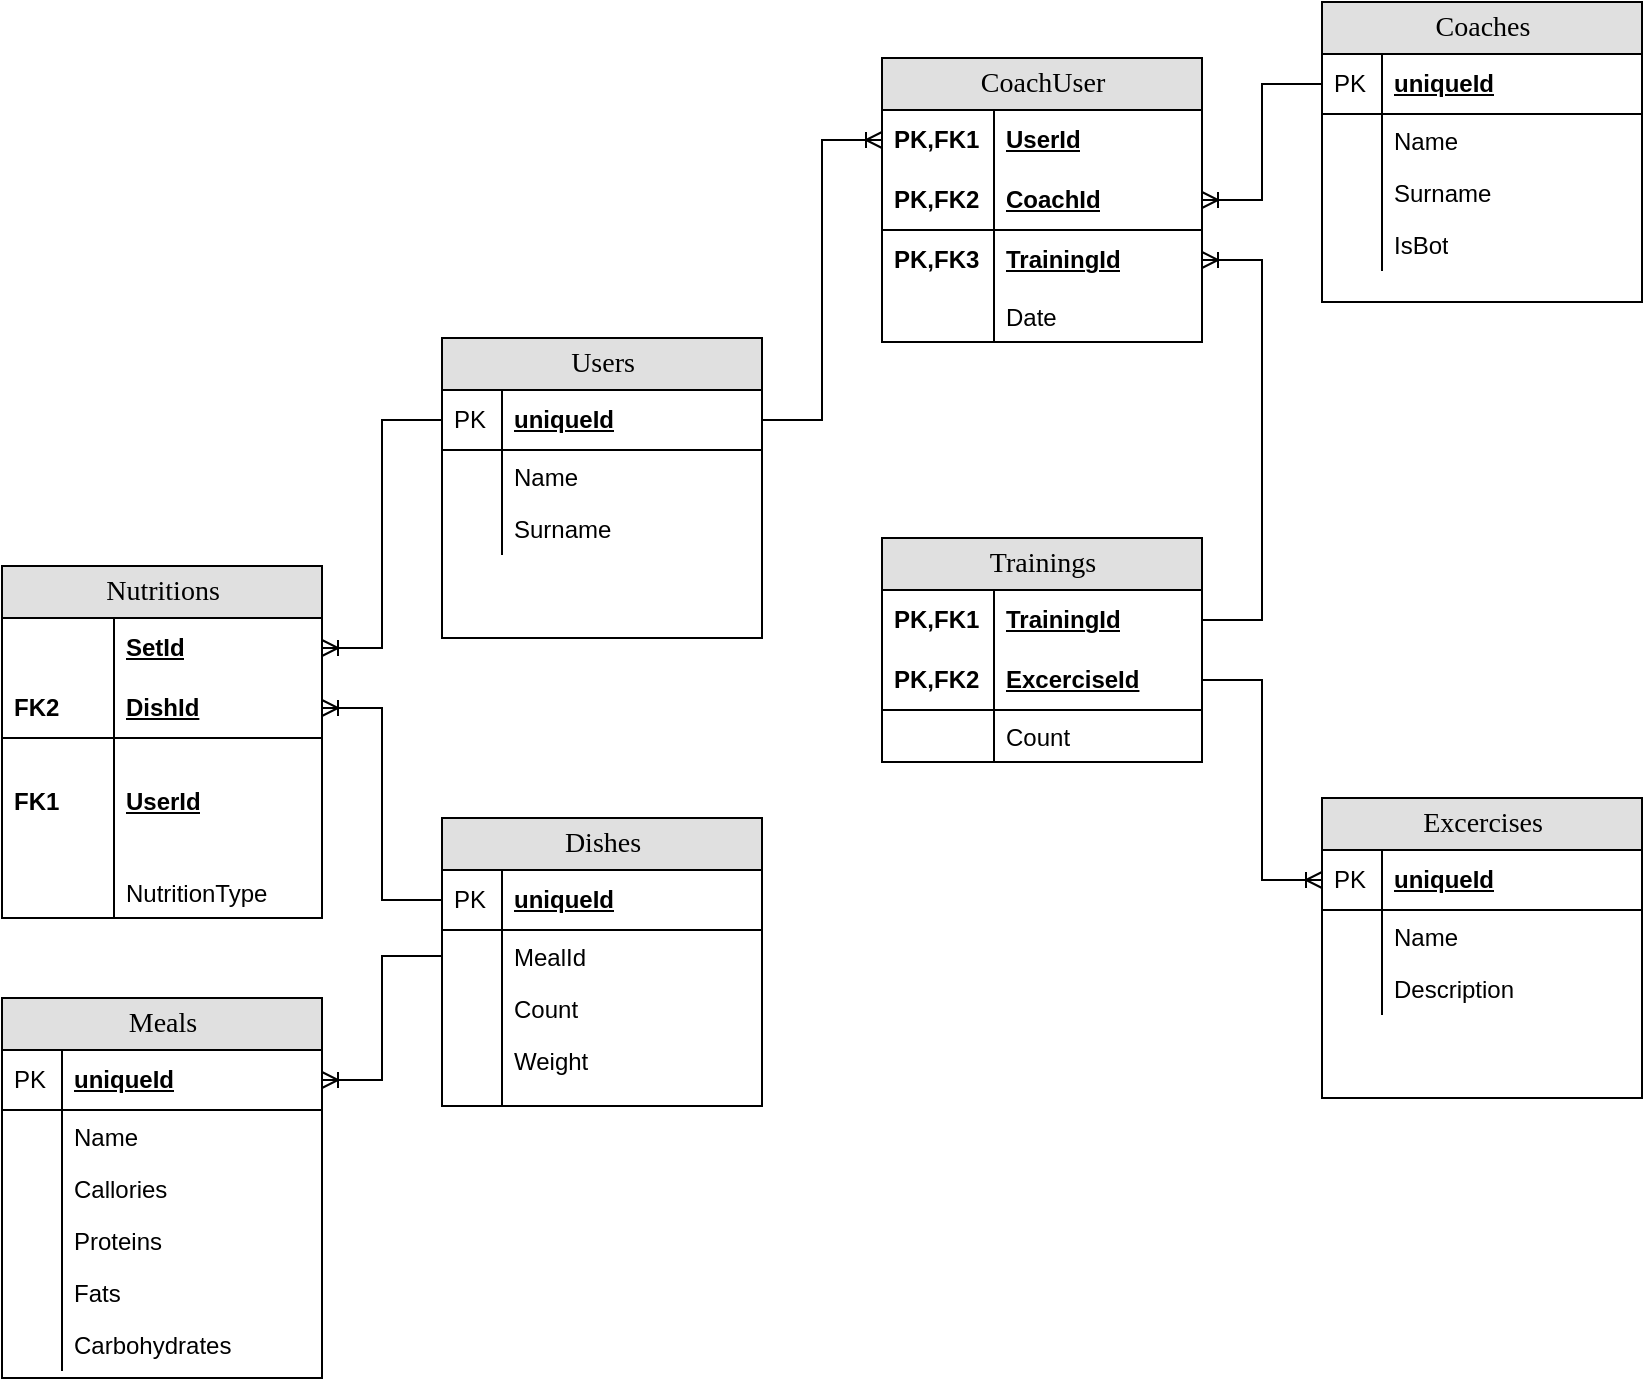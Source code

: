 <mxfile version="27.0.9">
  <diagram name="Page-1" id="e56a1550-8fbb-45ad-956c-1786394a9013">
    <mxGraphModel dx="1410" dy="777" grid="1" gridSize="10" guides="1" tooltips="1" connect="1" arrows="1" fold="1" page="1" pageScale="1" pageWidth="1169" pageHeight="827" background="none" math="0" shadow="0">
      <root>
        <mxCell id="0" />
        <mxCell id="1" parent="0" />
        <mxCell id="2e49270ec7c68f3f-1" value="Nutritions" style="swimlane;html=1;fontStyle=0;childLayout=stackLayout;horizontal=1;startSize=26;fillColor=#e0e0e0;horizontalStack=0;resizeParent=1;resizeLast=0;collapsible=1;marginBottom=0;swimlaneFillColor=#ffffff;align=center;rounded=0;shadow=0;comic=0;labelBackgroundColor=none;strokeWidth=1;fontFamily=Verdana;fontSize=14" parent="1" vertex="1">
          <mxGeometry x="180" y="352" width="160" height="176" as="geometry" />
        </mxCell>
        <mxCell id="2e49270ec7c68f3f-2" value="SetId" style="shape=partialRectangle;top=0;left=0;right=0;bottom=0;html=1;align=left;verticalAlign=middle;fillColor=none;spacingLeft=60;spacingRight=4;whiteSpace=wrap;overflow=hidden;rotatable=0;points=[[0,0.5],[1,0.5]];portConstraint=eastwest;dropTarget=0;fontStyle=5;" parent="2e49270ec7c68f3f-1" vertex="1">
          <mxGeometry y="26" width="160" height="30" as="geometry" />
        </mxCell>
        <mxCell id="2e49270ec7c68f3f-3" value="" style="shape=partialRectangle;fontStyle=1;top=0;left=0;bottom=0;html=1;fillColor=none;align=left;verticalAlign=middle;spacingLeft=4;spacingRight=4;whiteSpace=wrap;overflow=hidden;rotatable=0;points=[];portConstraint=eastwest;part=1;" parent="2e49270ec7c68f3f-2" vertex="1" connectable="0">
          <mxGeometry width="56" height="30" as="geometry" />
        </mxCell>
        <mxCell id="2e49270ec7c68f3f-4" value="DishId" style="shape=partialRectangle;top=0;left=0;right=0;bottom=1;html=1;align=left;verticalAlign=middle;fillColor=none;spacingLeft=60;spacingRight=4;whiteSpace=wrap;overflow=hidden;rotatable=0;points=[[0,0.5],[1,0.5]];portConstraint=eastwest;dropTarget=0;fontStyle=5;" parent="2e49270ec7c68f3f-1" vertex="1">
          <mxGeometry y="56" width="160" height="30" as="geometry" />
        </mxCell>
        <mxCell id="2e49270ec7c68f3f-5" value="FK2" style="shape=partialRectangle;fontStyle=1;top=0;left=0;bottom=0;html=1;fillColor=none;align=left;verticalAlign=middle;spacingLeft=4;spacingRight=4;whiteSpace=wrap;overflow=hidden;rotatable=0;points=[];portConstraint=eastwest;part=1;" parent="2e49270ec7c68f3f-4" vertex="1" connectable="0">
          <mxGeometry width="56" height="30" as="geometry" />
        </mxCell>
        <mxCell id="vw7wUWk1br8WdNFr-Fdy-1" value="UserId" style="shape=partialRectangle;top=0;left=0;right=0;bottom=0;html=1;align=left;verticalAlign=middle;fillColor=none;spacingLeft=60;spacingRight=4;whiteSpace=wrap;overflow=hidden;rotatable=0;points=[[0,0.5],[1,0.5]];portConstraint=eastwest;dropTarget=0;fontStyle=5;" parent="2e49270ec7c68f3f-1" vertex="1">
          <mxGeometry y="86" width="160" height="64" as="geometry" />
        </mxCell>
        <mxCell id="vw7wUWk1br8WdNFr-Fdy-2" value="FK1" style="shape=partialRectangle;fontStyle=1;top=0;left=0;bottom=0;html=1;fillColor=none;align=left;verticalAlign=middle;spacingLeft=4;spacingRight=4;whiteSpace=wrap;overflow=hidden;rotatable=0;points=[];portConstraint=eastwest;part=1;" parent="vw7wUWk1br8WdNFr-Fdy-1" vertex="1" connectable="0">
          <mxGeometry width="56" height="64" as="geometry" />
        </mxCell>
        <mxCell id="2e49270ec7c68f3f-6" value="NutritionType" style="shape=partialRectangle;top=0;left=0;right=0;bottom=0;html=1;align=left;verticalAlign=top;fillColor=none;spacingLeft=60;spacingRight=4;whiteSpace=wrap;overflow=hidden;rotatable=0;points=[[0,0.5],[1,0.5]];portConstraint=eastwest;dropTarget=0;" parent="2e49270ec7c68f3f-1" vertex="1">
          <mxGeometry y="150" width="160" height="26" as="geometry" />
        </mxCell>
        <mxCell id="2e49270ec7c68f3f-7" value="" style="shape=partialRectangle;top=0;left=0;bottom=0;html=1;fillColor=none;align=left;verticalAlign=top;spacingLeft=4;spacingRight=4;whiteSpace=wrap;overflow=hidden;rotatable=0;points=[];portConstraint=eastwest;part=1;" parent="2e49270ec7c68f3f-6" vertex="1" connectable="0">
          <mxGeometry width="56" height="26" as="geometry" />
        </mxCell>
        <mxCell id="2e49270ec7c68f3f-8" value="Dishes" style="swimlane;html=1;fontStyle=0;childLayout=stackLayout;horizontal=1;startSize=26;fillColor=#e0e0e0;horizontalStack=0;resizeParent=1;resizeLast=0;collapsible=1;marginBottom=0;swimlaneFillColor=#ffffff;align=center;rounded=0;shadow=0;comic=0;labelBackgroundColor=none;strokeWidth=1;fontFamily=Verdana;fontSize=14;swimlaneLine=1;" parent="1" vertex="1">
          <mxGeometry x="400" y="478" width="160" height="144" as="geometry" />
        </mxCell>
        <mxCell id="2e49270ec7c68f3f-9" value="uniqueId" style="shape=partialRectangle;top=0;left=0;right=0;bottom=1;html=1;align=left;verticalAlign=middle;fillColor=none;spacingLeft=34;spacingRight=4;whiteSpace=wrap;overflow=hidden;rotatable=0;points=[[0,0.5],[1,0.5]];portConstraint=eastwest;dropTarget=0;fontStyle=5;" parent="2e49270ec7c68f3f-8" vertex="1">
          <mxGeometry y="26" width="160" height="30" as="geometry" />
        </mxCell>
        <mxCell id="2e49270ec7c68f3f-10" value="PK" style="shape=partialRectangle;top=0;left=0;bottom=0;html=1;fillColor=none;align=left;verticalAlign=middle;spacingLeft=4;spacingRight=4;whiteSpace=wrap;overflow=hidden;rotatable=0;points=[];portConstraint=eastwest;part=1;" parent="2e49270ec7c68f3f-9" vertex="1" connectable="0">
          <mxGeometry width="30" height="30" as="geometry" />
        </mxCell>
        <mxCell id="2e49270ec7c68f3f-11" value="MealId" style="shape=partialRectangle;top=0;left=0;right=0;bottom=0;html=1;align=left;verticalAlign=top;fillColor=none;spacingLeft=34;spacingRight=4;whiteSpace=wrap;overflow=hidden;rotatable=0;points=[[0,0.5],[1,0.5]];portConstraint=eastwest;dropTarget=0;" parent="2e49270ec7c68f3f-8" vertex="1">
          <mxGeometry y="56" width="160" height="26" as="geometry" />
        </mxCell>
        <mxCell id="2e49270ec7c68f3f-12" value="" style="shape=partialRectangle;top=0;left=0;bottom=0;html=1;fillColor=none;align=left;verticalAlign=top;spacingLeft=4;spacingRight=4;whiteSpace=wrap;overflow=hidden;rotatable=0;points=[];portConstraint=eastwest;part=1;" parent="2e49270ec7c68f3f-11" vertex="1" connectable="0">
          <mxGeometry width="30" height="26" as="geometry" />
        </mxCell>
        <mxCell id="2e49270ec7c68f3f-13" value="Count" style="shape=partialRectangle;top=0;left=0;right=0;bottom=0;html=1;align=left;verticalAlign=top;fillColor=none;spacingLeft=34;spacingRight=4;whiteSpace=wrap;overflow=hidden;rotatable=0;points=[[0,0.5],[1,0.5]];portConstraint=eastwest;dropTarget=0;" parent="2e49270ec7c68f3f-8" vertex="1">
          <mxGeometry y="82" width="160" height="26" as="geometry" />
        </mxCell>
        <mxCell id="2e49270ec7c68f3f-14" value="" style="shape=partialRectangle;top=0;left=0;bottom=0;html=1;fillColor=none;align=left;verticalAlign=top;spacingLeft=4;spacingRight=4;whiteSpace=wrap;overflow=hidden;rotatable=0;points=[];portConstraint=eastwest;part=1;" parent="2e49270ec7c68f3f-13" vertex="1" connectable="0">
          <mxGeometry width="30" height="26" as="geometry" />
        </mxCell>
        <mxCell id="2e49270ec7c68f3f-17" value="Weight" style="shape=partialRectangle;top=0;left=0;right=0;bottom=0;html=1;align=left;verticalAlign=top;fillColor=none;spacingLeft=34;spacingRight=4;whiteSpace=wrap;overflow=hidden;rotatable=0;points=[[0,0.5],[1,0.5]];portConstraint=eastwest;dropTarget=0;" parent="2e49270ec7c68f3f-8" vertex="1">
          <mxGeometry y="108" width="160" height="30" as="geometry" />
        </mxCell>
        <mxCell id="2e49270ec7c68f3f-18" value="" style="shape=partialRectangle;top=0;left=0;bottom=0;html=1;fillColor=none;align=left;verticalAlign=top;spacingLeft=4;spacingRight=4;whiteSpace=wrap;overflow=hidden;rotatable=0;points=[];portConstraint=eastwest;part=1;" parent="2e49270ec7c68f3f-17" vertex="1" connectable="0">
          <mxGeometry width="30" height="36" as="geometry" />
        </mxCell>
        <mxCell id="XJpWFirePbKW0gkUve2i-1" value="Users" style="swimlane;html=1;fontStyle=0;childLayout=stackLayout;horizontal=1;startSize=26;fillColor=#e0e0e0;horizontalStack=0;resizeParent=1;resizeLast=0;collapsible=1;marginBottom=0;swimlaneFillColor=#ffffff;align=center;rounded=0;shadow=0;comic=0;labelBackgroundColor=none;strokeWidth=1;fontFamily=Verdana;fontSize=14;swimlaneLine=1;" parent="1" vertex="1">
          <mxGeometry x="400" y="238" width="160" height="150" as="geometry" />
        </mxCell>
        <mxCell id="XJpWFirePbKW0gkUve2i-2" value="uniqueId" style="shape=partialRectangle;top=0;left=0;right=0;bottom=1;html=1;align=left;verticalAlign=middle;fillColor=none;spacingLeft=34;spacingRight=4;whiteSpace=wrap;overflow=hidden;rotatable=0;points=[[0,0.5],[1,0.5]];portConstraint=eastwest;dropTarget=0;fontStyle=5;" parent="XJpWFirePbKW0gkUve2i-1" vertex="1">
          <mxGeometry y="26" width="160" height="30" as="geometry" />
        </mxCell>
        <mxCell id="XJpWFirePbKW0gkUve2i-3" value="PK" style="shape=partialRectangle;top=0;left=0;bottom=0;html=1;fillColor=none;align=left;verticalAlign=middle;spacingLeft=4;spacingRight=4;whiteSpace=wrap;overflow=hidden;rotatable=0;points=[];portConstraint=eastwest;part=1;" parent="XJpWFirePbKW0gkUve2i-2" vertex="1" connectable="0">
          <mxGeometry width="30" height="30" as="geometry" />
        </mxCell>
        <mxCell id="XJpWFirePbKW0gkUve2i-4" value="Name" style="shape=partialRectangle;top=0;left=0;right=0;bottom=0;html=1;align=left;verticalAlign=top;fillColor=none;spacingLeft=34;spacingRight=4;whiteSpace=wrap;overflow=hidden;rotatable=0;points=[[0,0.5],[1,0.5]];portConstraint=eastwest;dropTarget=0;" parent="XJpWFirePbKW0gkUve2i-1" vertex="1">
          <mxGeometry y="56" width="160" height="26" as="geometry" />
        </mxCell>
        <mxCell id="XJpWFirePbKW0gkUve2i-5" value="" style="shape=partialRectangle;top=0;left=0;bottom=0;html=1;fillColor=none;align=left;verticalAlign=top;spacingLeft=4;spacingRight=4;whiteSpace=wrap;overflow=hidden;rotatable=0;points=[];portConstraint=eastwest;part=1;" parent="XJpWFirePbKW0gkUve2i-4" vertex="1" connectable="0">
          <mxGeometry width="30" height="26" as="geometry" />
        </mxCell>
        <mxCell id="XJpWFirePbKW0gkUve2i-6" value="Surname" style="shape=partialRectangle;top=0;left=0;right=0;bottom=0;html=1;align=left;verticalAlign=top;fillColor=none;spacingLeft=34;spacingRight=4;whiteSpace=wrap;overflow=hidden;rotatable=0;points=[[0,0.5],[1,0.5]];portConstraint=eastwest;dropTarget=0;" parent="XJpWFirePbKW0gkUve2i-1" vertex="1">
          <mxGeometry y="82" width="160" height="26" as="geometry" />
        </mxCell>
        <mxCell id="XJpWFirePbKW0gkUve2i-7" value="" style="shape=partialRectangle;top=0;left=0;bottom=0;html=1;fillColor=none;align=left;verticalAlign=top;spacingLeft=4;spacingRight=4;whiteSpace=wrap;overflow=hidden;rotatable=0;points=[];portConstraint=eastwest;part=1;" parent="XJpWFirePbKW0gkUve2i-6" vertex="1" connectable="0">
          <mxGeometry width="30" height="26" as="geometry" />
        </mxCell>
        <mxCell id="XJpWFirePbKW0gkUve2i-14" value="Excercises" style="swimlane;html=1;fontStyle=0;childLayout=stackLayout;horizontal=1;startSize=26;fillColor=#e0e0e0;horizontalStack=0;resizeParent=1;resizeLast=0;collapsible=1;marginBottom=0;swimlaneFillColor=#ffffff;align=center;rounded=0;shadow=0;comic=0;labelBackgroundColor=none;strokeWidth=1;fontFamily=Verdana;fontSize=14;swimlaneLine=1;" parent="1" vertex="1">
          <mxGeometry x="840" y="468" width="160" height="150" as="geometry" />
        </mxCell>
        <mxCell id="XJpWFirePbKW0gkUve2i-15" value="uniqueId" style="shape=partialRectangle;top=0;left=0;right=0;bottom=1;html=1;align=left;verticalAlign=middle;fillColor=none;spacingLeft=34;spacingRight=4;whiteSpace=wrap;overflow=hidden;rotatable=0;points=[[0,0.5],[1,0.5]];portConstraint=eastwest;dropTarget=0;fontStyle=5;" parent="XJpWFirePbKW0gkUve2i-14" vertex="1">
          <mxGeometry y="26" width="160" height="30" as="geometry" />
        </mxCell>
        <mxCell id="XJpWFirePbKW0gkUve2i-16" value="PK" style="shape=partialRectangle;top=0;left=0;bottom=0;html=1;fillColor=none;align=left;verticalAlign=middle;spacingLeft=4;spacingRight=4;whiteSpace=wrap;overflow=hidden;rotatable=0;points=[];portConstraint=eastwest;part=1;" parent="XJpWFirePbKW0gkUve2i-15" vertex="1" connectable="0">
          <mxGeometry width="30" height="30" as="geometry" />
        </mxCell>
        <mxCell id="XJpWFirePbKW0gkUve2i-17" value="Name" style="shape=partialRectangle;top=0;left=0;right=0;bottom=0;html=1;align=left;verticalAlign=top;fillColor=none;spacingLeft=34;spacingRight=4;whiteSpace=wrap;overflow=hidden;rotatable=0;points=[[0,0.5],[1,0.5]];portConstraint=eastwest;dropTarget=0;" parent="XJpWFirePbKW0gkUve2i-14" vertex="1">
          <mxGeometry y="56" width="160" height="26" as="geometry" />
        </mxCell>
        <mxCell id="XJpWFirePbKW0gkUve2i-18" value="" style="shape=partialRectangle;top=0;left=0;bottom=0;html=1;fillColor=none;align=left;verticalAlign=top;spacingLeft=4;spacingRight=4;whiteSpace=wrap;overflow=hidden;rotatable=0;points=[];portConstraint=eastwest;part=1;" parent="XJpWFirePbKW0gkUve2i-17" vertex="1" connectable="0">
          <mxGeometry width="30" height="26" as="geometry" />
        </mxCell>
        <mxCell id="XJpWFirePbKW0gkUve2i-19" value="Description" style="shape=partialRectangle;top=0;left=0;right=0;bottom=0;html=1;align=left;verticalAlign=top;fillColor=none;spacingLeft=34;spacingRight=4;whiteSpace=wrap;overflow=hidden;rotatable=0;points=[[0,0.5],[1,0.5]];portConstraint=eastwest;dropTarget=0;" parent="XJpWFirePbKW0gkUve2i-14" vertex="1">
          <mxGeometry y="82" width="160" height="26" as="geometry" />
        </mxCell>
        <mxCell id="XJpWFirePbKW0gkUve2i-20" value="" style="shape=partialRectangle;top=0;left=0;bottom=0;html=1;fillColor=none;align=left;verticalAlign=top;spacingLeft=4;spacingRight=4;whiteSpace=wrap;overflow=hidden;rotatable=0;points=[];portConstraint=eastwest;part=1;" parent="XJpWFirePbKW0gkUve2i-19" vertex="1" connectable="0">
          <mxGeometry width="30" height="26" as="geometry" />
        </mxCell>
        <mxCell id="XJpWFirePbKW0gkUve2i-30" value="Trainings" style="swimlane;html=1;fontStyle=0;childLayout=stackLayout;horizontal=1;startSize=26;fillColor=#e0e0e0;horizontalStack=0;resizeParent=1;resizeLast=0;collapsible=1;marginBottom=0;swimlaneFillColor=#ffffff;align=center;rounded=0;shadow=0;comic=0;labelBackgroundColor=none;strokeWidth=1;fontFamily=Verdana;fontSize=14" parent="1" vertex="1">
          <mxGeometry x="620" y="338" width="160" height="112" as="geometry" />
        </mxCell>
        <mxCell id="XJpWFirePbKW0gkUve2i-31" value="TrainingId" style="shape=partialRectangle;top=0;left=0;right=0;bottom=0;html=1;align=left;verticalAlign=middle;fillColor=none;spacingLeft=60;spacingRight=4;whiteSpace=wrap;overflow=hidden;rotatable=0;points=[[0,0.5],[1,0.5]];portConstraint=eastwest;dropTarget=0;fontStyle=5;" parent="XJpWFirePbKW0gkUve2i-30" vertex="1">
          <mxGeometry y="26" width="160" height="30" as="geometry" />
        </mxCell>
        <mxCell id="XJpWFirePbKW0gkUve2i-32" value="PK,FK1" style="shape=partialRectangle;fontStyle=1;top=0;left=0;bottom=0;html=1;fillColor=none;align=left;verticalAlign=middle;spacingLeft=4;spacingRight=4;whiteSpace=wrap;overflow=hidden;rotatable=0;points=[];portConstraint=eastwest;part=1;" parent="XJpWFirePbKW0gkUve2i-31" vertex="1" connectable="0">
          <mxGeometry width="56" height="30" as="geometry" />
        </mxCell>
        <mxCell id="XJpWFirePbKW0gkUve2i-33" value="&lt;span style=&quot;text-align: center; text-wrap-mode: nowrap;&quot;&gt;&lt;font face=&quot;Helvetica&quot; style=&quot;&quot;&gt;ExcerciseId&lt;/font&gt;&lt;/span&gt;" style="shape=partialRectangle;top=0;left=0;right=0;bottom=1;html=1;align=left;verticalAlign=middle;fillColor=none;spacingLeft=60;spacingRight=4;whiteSpace=wrap;overflow=hidden;rotatable=0;points=[[0,0.5],[1,0.5]];portConstraint=eastwest;dropTarget=0;fontStyle=5;" parent="XJpWFirePbKW0gkUve2i-30" vertex="1">
          <mxGeometry y="56" width="160" height="30" as="geometry" />
        </mxCell>
        <mxCell id="XJpWFirePbKW0gkUve2i-34" value="PK,FK2" style="shape=partialRectangle;fontStyle=1;top=0;left=0;bottom=0;html=1;fillColor=none;align=left;verticalAlign=middle;spacingLeft=4;spacingRight=4;whiteSpace=wrap;overflow=hidden;rotatable=0;points=[];portConstraint=eastwest;part=1;" parent="XJpWFirePbKW0gkUve2i-33" vertex="1" connectable="0">
          <mxGeometry width="56" height="30" as="geometry" />
        </mxCell>
        <mxCell id="XJpWFirePbKW0gkUve2i-35" value="Count" style="shape=partialRectangle;top=0;left=0;right=0;bottom=0;html=1;align=left;verticalAlign=top;fillColor=none;spacingLeft=60;spacingRight=4;whiteSpace=wrap;overflow=hidden;rotatable=0;points=[[0,0.5],[1,0.5]];portConstraint=eastwest;dropTarget=0;" parent="XJpWFirePbKW0gkUve2i-30" vertex="1">
          <mxGeometry y="86" width="160" height="26" as="geometry" />
        </mxCell>
        <mxCell id="XJpWFirePbKW0gkUve2i-36" value="" style="shape=partialRectangle;top=0;left=0;bottom=0;html=1;fillColor=none;align=left;verticalAlign=top;spacingLeft=4;spacingRight=4;whiteSpace=wrap;overflow=hidden;rotatable=0;points=[];portConstraint=eastwest;part=1;" parent="XJpWFirePbKW0gkUve2i-35" vertex="1" connectable="0">
          <mxGeometry width="56" height="26" as="geometry" />
        </mxCell>
        <mxCell id="XJpWFirePbKW0gkUve2i-40" value="Coaches" style="swimlane;html=1;fontStyle=0;childLayout=stackLayout;horizontal=1;startSize=26;fillColor=#e0e0e0;horizontalStack=0;resizeParent=1;resizeLast=0;collapsible=1;marginBottom=0;swimlaneFillColor=#ffffff;align=center;rounded=0;shadow=0;comic=0;labelBackgroundColor=none;strokeWidth=1;fontFamily=Verdana;fontSize=14;swimlaneLine=1;" parent="1" vertex="1">
          <mxGeometry x="840" y="70" width="160" height="150" as="geometry" />
        </mxCell>
        <mxCell id="XJpWFirePbKW0gkUve2i-41" value="uniqueId" style="shape=partialRectangle;top=0;left=0;right=0;bottom=1;html=1;align=left;verticalAlign=middle;fillColor=none;spacingLeft=34;spacingRight=4;whiteSpace=wrap;overflow=hidden;rotatable=0;points=[[0,0.5],[1,0.5]];portConstraint=eastwest;dropTarget=0;fontStyle=5;" parent="XJpWFirePbKW0gkUve2i-40" vertex="1">
          <mxGeometry y="26" width="160" height="30" as="geometry" />
        </mxCell>
        <mxCell id="XJpWFirePbKW0gkUve2i-42" value="PK" style="shape=partialRectangle;top=0;left=0;bottom=0;html=1;fillColor=none;align=left;verticalAlign=middle;spacingLeft=4;spacingRight=4;whiteSpace=wrap;overflow=hidden;rotatable=0;points=[];portConstraint=eastwest;part=1;" parent="XJpWFirePbKW0gkUve2i-41" vertex="1" connectable="0">
          <mxGeometry width="30" height="30" as="geometry" />
        </mxCell>
        <mxCell id="XJpWFirePbKW0gkUve2i-43" value="Name" style="shape=partialRectangle;top=0;left=0;right=0;bottom=0;html=1;align=left;verticalAlign=top;fillColor=none;spacingLeft=34;spacingRight=4;whiteSpace=wrap;overflow=hidden;rotatable=0;points=[[0,0.5],[1,0.5]];portConstraint=eastwest;dropTarget=0;" parent="XJpWFirePbKW0gkUve2i-40" vertex="1">
          <mxGeometry y="56" width="160" height="26" as="geometry" />
        </mxCell>
        <mxCell id="XJpWFirePbKW0gkUve2i-44" value="" style="shape=partialRectangle;top=0;left=0;bottom=0;html=1;fillColor=none;align=left;verticalAlign=top;spacingLeft=4;spacingRight=4;whiteSpace=wrap;overflow=hidden;rotatable=0;points=[];portConstraint=eastwest;part=1;" parent="XJpWFirePbKW0gkUve2i-43" vertex="1" connectable="0">
          <mxGeometry width="30" height="26" as="geometry" />
        </mxCell>
        <mxCell id="XJpWFirePbKW0gkUve2i-45" value="Surname" style="shape=partialRectangle;top=0;left=0;right=0;bottom=0;html=1;align=left;verticalAlign=top;fillColor=none;spacingLeft=34;spacingRight=4;whiteSpace=wrap;overflow=hidden;rotatable=0;points=[[0,0.5],[1,0.5]];portConstraint=eastwest;dropTarget=0;" parent="XJpWFirePbKW0gkUve2i-40" vertex="1">
          <mxGeometry y="82" width="160" height="26" as="geometry" />
        </mxCell>
        <mxCell id="XJpWFirePbKW0gkUve2i-46" value="" style="shape=partialRectangle;top=0;left=0;bottom=0;html=1;fillColor=none;align=left;verticalAlign=top;spacingLeft=4;spacingRight=4;whiteSpace=wrap;overflow=hidden;rotatable=0;points=[];portConstraint=eastwest;part=1;" parent="XJpWFirePbKW0gkUve2i-45" vertex="1" connectable="0">
          <mxGeometry width="30" height="26" as="geometry" />
        </mxCell>
        <mxCell id="XJpWFirePbKW0gkUve2i-47" value="IsBot" style="shape=partialRectangle;top=0;left=0;right=0;bottom=0;html=1;align=left;verticalAlign=top;fillColor=none;spacingLeft=34;spacingRight=4;whiteSpace=wrap;overflow=hidden;rotatable=0;points=[[0,0.5],[1,0.5]];portConstraint=eastwest;dropTarget=0;" parent="XJpWFirePbKW0gkUve2i-40" vertex="1">
          <mxGeometry y="108" width="160" height="26" as="geometry" />
        </mxCell>
        <mxCell id="XJpWFirePbKW0gkUve2i-48" value="" style="shape=partialRectangle;top=0;left=0;bottom=0;html=1;fillColor=none;align=left;verticalAlign=top;spacingLeft=4;spacingRight=4;whiteSpace=wrap;overflow=hidden;rotatable=0;points=[];portConstraint=eastwest;part=1;" parent="XJpWFirePbKW0gkUve2i-47" vertex="1" connectable="0">
          <mxGeometry width="30" height="26" as="geometry" />
        </mxCell>
        <mxCell id="XJpWFirePbKW0gkUve2i-49" value="CoachUser" style="swimlane;html=1;fontStyle=0;childLayout=stackLayout;horizontal=1;startSize=26;fillColor=#e0e0e0;horizontalStack=0;resizeParent=1;resizeLast=0;collapsible=1;marginBottom=0;swimlaneFillColor=#ffffff;align=center;rounded=0;shadow=0;comic=0;labelBackgroundColor=none;strokeWidth=1;fontFamily=Verdana;fontSize=14" parent="1" vertex="1">
          <mxGeometry x="620" y="98" width="160" height="142" as="geometry" />
        </mxCell>
        <mxCell id="XJpWFirePbKW0gkUve2i-50" value="UserId" style="shape=partialRectangle;top=0;left=0;right=0;bottom=0;html=1;align=left;verticalAlign=middle;fillColor=none;spacingLeft=60;spacingRight=4;whiteSpace=wrap;overflow=hidden;rotatable=0;points=[[0,0.5],[1,0.5]];portConstraint=eastwest;dropTarget=0;fontStyle=5;" parent="XJpWFirePbKW0gkUve2i-49" vertex="1">
          <mxGeometry y="26" width="160" height="30" as="geometry" />
        </mxCell>
        <mxCell id="XJpWFirePbKW0gkUve2i-51" value="PK,FK1" style="shape=partialRectangle;fontStyle=1;top=0;left=0;bottom=0;html=1;fillColor=none;align=left;verticalAlign=middle;spacingLeft=4;spacingRight=4;whiteSpace=wrap;overflow=hidden;rotatable=0;points=[];portConstraint=eastwest;part=1;" parent="XJpWFirePbKW0gkUve2i-50" vertex="1" connectable="0">
          <mxGeometry width="56" height="30" as="geometry" />
        </mxCell>
        <mxCell id="XJpWFirePbKW0gkUve2i-52" value="CoachId" style="shape=partialRectangle;top=0;left=0;right=0;bottom=1;html=1;align=left;verticalAlign=middle;fillColor=none;spacingLeft=60;spacingRight=4;whiteSpace=wrap;overflow=hidden;rotatable=0;points=[[0,0.5],[1,0.5]];portConstraint=eastwest;dropTarget=0;fontStyle=5;" parent="XJpWFirePbKW0gkUve2i-49" vertex="1">
          <mxGeometry y="56" width="160" height="30" as="geometry" />
        </mxCell>
        <mxCell id="XJpWFirePbKW0gkUve2i-53" value="PK,FK2" style="shape=partialRectangle;fontStyle=1;top=0;left=0;bottom=0;html=1;fillColor=none;align=left;verticalAlign=middle;spacingLeft=4;spacingRight=4;whiteSpace=wrap;overflow=hidden;rotatable=0;points=[];portConstraint=eastwest;part=1;" parent="XJpWFirePbKW0gkUve2i-52" vertex="1" connectable="0">
          <mxGeometry width="56" height="30" as="geometry" />
        </mxCell>
        <mxCell id="XJpWFirePbKW0gkUve2i-85" value="TrainingId" style="shape=partialRectangle;top=0;left=0;right=0;bottom=0;html=1;align=left;verticalAlign=middle;fillColor=none;spacingLeft=60;spacingRight=4;whiteSpace=wrap;overflow=hidden;rotatable=0;points=[[0,0.5],[1,0.5]];portConstraint=eastwest;dropTarget=0;fontStyle=5;" parent="XJpWFirePbKW0gkUve2i-49" vertex="1">
          <mxGeometry y="86" width="160" height="30" as="geometry" />
        </mxCell>
        <mxCell id="XJpWFirePbKW0gkUve2i-86" value="PK,FK3" style="shape=partialRectangle;fontStyle=1;top=0;left=0;bottom=0;html=1;fillColor=none;align=left;verticalAlign=middle;spacingLeft=4;spacingRight=4;whiteSpace=wrap;overflow=hidden;rotatable=0;points=[];portConstraint=eastwest;part=1;" parent="XJpWFirePbKW0gkUve2i-85" vertex="1" connectable="0">
          <mxGeometry width="56" height="30" as="geometry" />
        </mxCell>
        <mxCell id="XJpWFirePbKW0gkUve2i-95" value="Date" style="shape=partialRectangle;top=0;left=0;right=0;bottom=0;html=1;align=left;verticalAlign=top;fillColor=none;spacingLeft=60;spacingRight=4;whiteSpace=wrap;overflow=hidden;rotatable=0;points=[[0,0.5],[1,0.5]];portConstraint=eastwest;dropTarget=0;" parent="XJpWFirePbKW0gkUve2i-49" vertex="1">
          <mxGeometry y="116" width="160" height="26" as="geometry" />
        </mxCell>
        <mxCell id="XJpWFirePbKW0gkUve2i-96" value="" style="shape=partialRectangle;top=0;left=0;bottom=0;html=1;fillColor=none;align=left;verticalAlign=top;spacingLeft=4;spacingRight=4;whiteSpace=wrap;overflow=hidden;rotatable=0;points=[];portConstraint=eastwest;part=1;" parent="XJpWFirePbKW0gkUve2i-95" vertex="1" connectable="0">
          <mxGeometry width="56" height="26" as="geometry" />
        </mxCell>
        <mxCell id="2e49270ec7c68f3f-30" value="Meals" style="swimlane;html=1;fontStyle=0;childLayout=stackLayout;horizontal=1;startSize=26;fillColor=#e0e0e0;horizontalStack=0;resizeParent=1;resizeLast=0;collapsible=1;marginBottom=0;swimlaneFillColor=#ffffff;align=center;rounded=0;shadow=0;comic=0;labelBackgroundColor=none;strokeWidth=1;fontFamily=Verdana;fontSize=14" parent="1" vertex="1">
          <mxGeometry x="180" y="568" width="160" height="190" as="geometry" />
        </mxCell>
        <mxCell id="2e49270ec7c68f3f-31" value="uniqueId" style="shape=partialRectangle;top=0;left=0;right=0;bottom=1;html=1;align=left;verticalAlign=middle;fillColor=none;spacingLeft=34;spacingRight=4;whiteSpace=wrap;overflow=hidden;rotatable=0;points=[[0,0.5],[1,0.5]];portConstraint=eastwest;dropTarget=0;fontStyle=5;" parent="2e49270ec7c68f3f-30" vertex="1">
          <mxGeometry y="26" width="160" height="30" as="geometry" />
        </mxCell>
        <mxCell id="2e49270ec7c68f3f-32" value="PK" style="shape=partialRectangle;top=0;left=0;bottom=0;html=1;fillColor=none;align=left;verticalAlign=middle;spacingLeft=4;spacingRight=4;whiteSpace=wrap;overflow=hidden;rotatable=0;points=[];portConstraint=eastwest;part=1;" parent="2e49270ec7c68f3f-31" vertex="1" connectable="0">
          <mxGeometry width="30" height="30" as="geometry" />
        </mxCell>
        <mxCell id="2e49270ec7c68f3f-33" value="Name" style="shape=partialRectangle;top=0;left=0;right=0;bottom=0;html=1;align=left;verticalAlign=top;fillColor=none;spacingLeft=34;spacingRight=4;whiteSpace=wrap;overflow=hidden;rotatable=0;points=[[0,0.5],[1,0.5]];portConstraint=eastwest;dropTarget=0;" parent="2e49270ec7c68f3f-30" vertex="1">
          <mxGeometry y="56" width="160" height="26" as="geometry" />
        </mxCell>
        <mxCell id="2e49270ec7c68f3f-34" value="" style="shape=partialRectangle;top=0;left=0;bottom=0;html=1;fillColor=none;align=left;verticalAlign=top;spacingLeft=4;spacingRight=4;whiteSpace=wrap;overflow=hidden;rotatable=0;points=[];portConstraint=eastwest;part=1;" parent="2e49270ec7c68f3f-33" vertex="1" connectable="0">
          <mxGeometry width="30" height="26" as="geometry" />
        </mxCell>
        <mxCell id="2e49270ec7c68f3f-35" value="Callories" style="shape=partialRectangle;top=0;left=0;right=0;bottom=0;html=1;align=left;verticalAlign=top;fillColor=none;spacingLeft=34;spacingRight=4;whiteSpace=wrap;overflow=hidden;rotatable=0;points=[[0,0.5],[1,0.5]];portConstraint=eastwest;dropTarget=0;" parent="2e49270ec7c68f3f-30" vertex="1">
          <mxGeometry y="82" width="160" height="26" as="geometry" />
        </mxCell>
        <mxCell id="2e49270ec7c68f3f-36" value="" style="shape=partialRectangle;top=0;left=0;bottom=0;html=1;fillColor=none;align=left;verticalAlign=top;spacingLeft=4;spacingRight=4;whiteSpace=wrap;overflow=hidden;rotatable=0;points=[];portConstraint=eastwest;part=1;" parent="2e49270ec7c68f3f-35" vertex="1" connectable="0">
          <mxGeometry width="30" height="26" as="geometry" />
        </mxCell>
        <mxCell id="XJpWFirePbKW0gkUve2i-67" value="Proteins" style="shape=partialRectangle;top=0;left=0;right=0;bottom=0;html=1;align=left;verticalAlign=top;fillColor=none;spacingLeft=34;spacingRight=4;whiteSpace=wrap;overflow=hidden;rotatable=0;points=[[0,0.5],[1,0.5]];portConstraint=eastwest;dropTarget=0;" parent="2e49270ec7c68f3f-30" vertex="1">
          <mxGeometry y="108" width="160" height="26" as="geometry" />
        </mxCell>
        <mxCell id="XJpWFirePbKW0gkUve2i-68" value="" style="shape=partialRectangle;top=0;left=0;bottom=0;html=1;fillColor=none;align=left;verticalAlign=top;spacingLeft=4;spacingRight=4;whiteSpace=wrap;overflow=hidden;rotatable=0;points=[];portConstraint=eastwest;part=1;" parent="XJpWFirePbKW0gkUve2i-67" vertex="1" connectable="0">
          <mxGeometry width="30" height="26" as="geometry" />
        </mxCell>
        <mxCell id="XJpWFirePbKW0gkUve2i-65" value="Fats" style="shape=partialRectangle;top=0;left=0;right=0;bottom=0;html=1;align=left;verticalAlign=top;fillColor=none;spacingLeft=34;spacingRight=4;whiteSpace=wrap;overflow=hidden;rotatable=0;points=[[0,0.5],[1,0.5]];portConstraint=eastwest;dropTarget=0;" parent="2e49270ec7c68f3f-30" vertex="1">
          <mxGeometry y="134" width="160" height="26" as="geometry" />
        </mxCell>
        <mxCell id="XJpWFirePbKW0gkUve2i-66" value="" style="shape=partialRectangle;top=0;left=0;bottom=0;html=1;fillColor=none;align=left;verticalAlign=top;spacingLeft=4;spacingRight=4;whiteSpace=wrap;overflow=hidden;rotatable=0;points=[];portConstraint=eastwest;part=1;" parent="XJpWFirePbKW0gkUve2i-65" vertex="1" connectable="0">
          <mxGeometry width="30" height="26" as="geometry" />
        </mxCell>
        <mxCell id="XJpWFirePbKW0gkUve2i-69" value="Carbohydrates" style="shape=partialRectangle;top=0;left=0;right=0;bottom=0;html=1;align=left;verticalAlign=top;fillColor=none;spacingLeft=34;spacingRight=4;whiteSpace=wrap;overflow=hidden;rotatable=0;points=[[0,0.5],[1,0.5]];portConstraint=eastwest;dropTarget=0;" parent="2e49270ec7c68f3f-30" vertex="1">
          <mxGeometry y="160" width="160" height="26" as="geometry" />
        </mxCell>
        <mxCell id="XJpWFirePbKW0gkUve2i-70" value="" style="shape=partialRectangle;top=0;left=0;bottom=0;html=1;fillColor=none;align=left;verticalAlign=top;spacingLeft=4;spacingRight=4;whiteSpace=wrap;overflow=hidden;rotatable=0;points=[];portConstraint=eastwest;part=1;" parent="XJpWFirePbKW0gkUve2i-69" vertex="1" connectable="0">
          <mxGeometry width="30" height="26" as="geometry" />
        </mxCell>
        <mxCell id="XJpWFirePbKW0gkUve2i-60" value="" style="edgeStyle=entityRelationEdgeStyle;fontSize=12;html=1;endArrow=ERoneToMany;rounded=0;" parent="1" source="XJpWFirePbKW0gkUve2i-33" target="XJpWFirePbKW0gkUve2i-15" edge="1">
          <mxGeometry width="100" height="100" relative="1" as="geometry">
            <mxPoint x="460" y="679" as="sourcePoint" />
            <mxPoint x="430" y="318" as="targetPoint" />
          </mxGeometry>
        </mxCell>
        <mxCell id="XJpWFirePbKW0gkUve2i-82" value="" style="edgeStyle=entityRelationEdgeStyle;fontSize=12;html=1;endArrow=ERoneToMany;rounded=0;" parent="1" source="2e49270ec7c68f3f-11" target="2e49270ec7c68f3f-31" edge="1">
          <mxGeometry width="100" height="100" relative="1" as="geometry">
            <mxPoint x="210" y="798" as="sourcePoint" />
            <mxPoint x="340" y="798" as="targetPoint" />
          </mxGeometry>
        </mxCell>
        <mxCell id="XJpWFirePbKW0gkUve2i-92" value="" style="edgeStyle=entityRelationEdgeStyle;fontSize=12;html=1;endArrow=ERoneToMany;rounded=0;" parent="1" source="XJpWFirePbKW0gkUve2i-2" target="XJpWFirePbKW0gkUve2i-50" edge="1">
          <mxGeometry width="100" height="100" relative="1" as="geometry">
            <mxPoint x="590" y="345" as="sourcePoint" />
            <mxPoint x="690" y="245" as="targetPoint" />
          </mxGeometry>
        </mxCell>
        <mxCell id="XJpWFirePbKW0gkUve2i-93" value="" style="edgeStyle=entityRelationEdgeStyle;fontSize=12;html=1;endArrow=ERoneToMany;rounded=0;" parent="1" source="XJpWFirePbKW0gkUve2i-41" target="XJpWFirePbKW0gkUve2i-52" edge="1">
          <mxGeometry width="100" height="100" relative="1" as="geometry">
            <mxPoint x="460" y="338" as="sourcePoint" />
            <mxPoint x="560" y="238" as="targetPoint" />
          </mxGeometry>
        </mxCell>
        <mxCell id="XJpWFirePbKW0gkUve2i-94" value="" style="edgeStyle=entityRelationEdgeStyle;fontSize=12;html=1;endArrow=ERoneToMany;rounded=0;" parent="1" source="XJpWFirePbKW0gkUve2i-31" target="XJpWFirePbKW0gkUve2i-85" edge="1">
          <mxGeometry width="100" height="100" relative="1" as="geometry">
            <mxPoint x="700" y="508" as="sourcePoint" />
            <mxPoint x="670" y="278" as="targetPoint" />
          </mxGeometry>
        </mxCell>
        <mxCell id="XJpWFirePbKW0gkUve2i-97" value="" style="edgeStyle=entityRelationEdgeStyle;fontSize=12;html=1;endArrow=ERoneToMany;rounded=0;" parent="1" source="XJpWFirePbKW0gkUve2i-2" target="2e49270ec7c68f3f-2" edge="1">
          <mxGeometry width="100" height="100" relative="1" as="geometry">
            <mxPoint x="520" y="440" as="sourcePoint" />
            <mxPoint x="620" y="340" as="targetPoint" />
          </mxGeometry>
        </mxCell>
        <mxCell id="XJpWFirePbKW0gkUve2i-98" value="" style="edgeStyle=entityRelationEdgeStyle;fontSize=12;html=1;endArrow=ERoneToMany;rounded=0;" parent="1" source="2e49270ec7c68f3f-9" target="2e49270ec7c68f3f-4" edge="1">
          <mxGeometry width="100" height="100" relative="1" as="geometry">
            <mxPoint x="680" y="500" as="sourcePoint" />
            <mxPoint x="620" y="614" as="targetPoint" />
          </mxGeometry>
        </mxCell>
      </root>
    </mxGraphModel>
  </diagram>
</mxfile>
